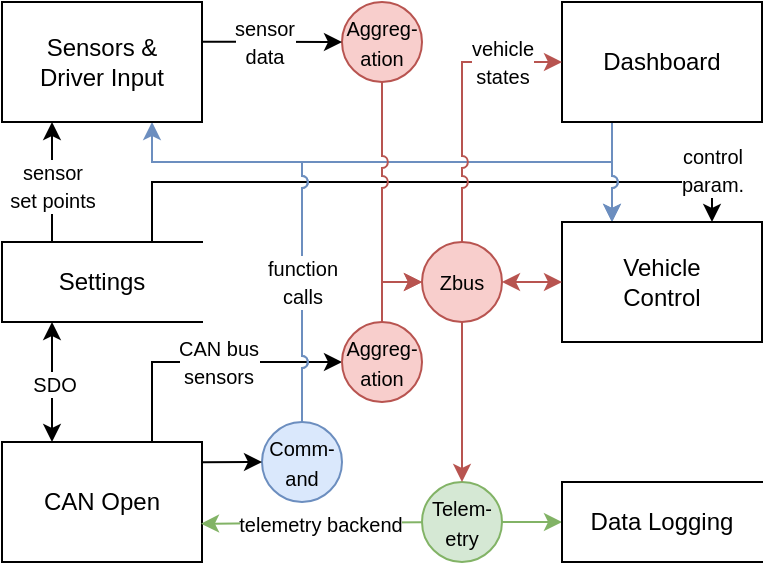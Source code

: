<mxfile version="27.0.2">
  <diagram id="Rl_fWZ2fQXVTbEYnMCtC" name="Page-1">
    <mxGraphModel dx="496" dy="344" grid="1" gridSize="10" guides="1" tooltips="1" connect="1" arrows="1" fold="1" page="1" pageScale="1" pageWidth="827" pageHeight="1169" background="#ffffff" math="0" shadow="0">
      <root>
        <mxCell id="0" />
        <mxCell id="1" parent="0" />
        <mxCell id="72" style="edgeStyle=orthogonalEdgeStyle;html=1;rounded=0;curved=0;exitX=0.75;exitY=0;exitDx=0;exitDy=0;entryX=0;entryY=0.5;entryDx=0;entryDy=0;jumpStyle=arc;" parent="1" source="36" target="64" edge="1">
          <mxGeometry relative="1" as="geometry" />
        </mxCell>
        <mxCell id="97" value="&lt;font style=&quot;font-size: 10px;&quot;&gt;CAN bus&lt;/font&gt;&lt;div&gt;&lt;font style=&quot;font-size: 10px;&quot;&gt;sensors&lt;/font&gt;&lt;/div&gt;" style="edgeLabel;html=1;align=center;verticalAlign=middle;resizable=0;points=[];" parent="72" vertex="1" connectable="0">
          <mxGeometry x="0.074" relative="1" as="geometry">
            <mxPoint as="offset" />
          </mxGeometry>
        </mxCell>
        <mxCell id="102" style="edgeStyle=orthogonalEdgeStyle;html=1;exitX=0.75;exitY=0;exitDx=0;exitDy=0;entryX=0.75;entryY=0;entryDx=0;entryDy=0;rounded=0;" parent="1" source="40" target="77" edge="1">
          <mxGeometry relative="1" as="geometry">
            <Array as="points">
              <mxPoint x="75" y="90" />
              <mxPoint x="355" y="90" />
            </Array>
          </mxGeometry>
        </mxCell>
        <mxCell id="YxsBZKdRODvC8cP0uKeL-106" value="&lt;div&gt;&lt;font style=&quot;font-size: 10px;&quot;&gt;control&lt;/font&gt;&lt;/div&gt;&lt;font style=&quot;font-size: 10px;&quot;&gt;param.&lt;/font&gt;" style="edgeLabel;html=1;align=center;verticalAlign=middle;resizable=0;points=[];" parent="102" vertex="1" connectable="0">
          <mxGeometry x="0.75" relative="1" as="geometry">
            <mxPoint x="21" y="-6" as="offset" />
          </mxGeometry>
        </mxCell>
        <mxCell id="79" style="edgeStyle=orthogonalEdgeStyle;html=1;exitX=0.5;exitY=0;exitDx=0;exitDy=0;entryX=0.75;entryY=1;entryDx=0;entryDy=0;rounded=0;curved=0;fillColor=#dae8fc;strokeColor=#6c8ebf;jumpStyle=arc;" parent="1" source="38" target="29" edge="1">
          <mxGeometry relative="1" as="geometry">
            <Array as="points">
              <mxPoint x="150" y="80" />
              <mxPoint x="75" y="80" />
            </Array>
          </mxGeometry>
        </mxCell>
        <mxCell id="83" style="edgeStyle=orthogonalEdgeStyle;html=1;exitX=0.5;exitY=0;exitDx=0;exitDy=0;entryX=0.25;entryY=0;entryDx=0;entryDy=0;rounded=0;fillColor=#dae8fc;strokeColor=#6c8ebf;jumpStyle=arc;" parent="1" source="38" target="77" edge="1">
          <mxGeometry relative="1" as="geometry">
            <Array as="points">
              <mxPoint x="150" y="80" />
              <mxPoint x="305" y="80" />
            </Array>
          </mxGeometry>
        </mxCell>
        <mxCell id="100" value="&lt;font style=&quot;font-size: 10px;&quot;&gt;function&lt;/font&gt;&lt;div&gt;&lt;font style=&quot;font-size: 10px;&quot;&gt;calls&lt;/font&gt;&lt;/div&gt;" style="edgeLabel;html=1;align=center;verticalAlign=middle;resizable=0;points=[];" parent="83" vertex="1" connectable="0">
          <mxGeometry x="-0.339" y="1" relative="1" as="geometry">
            <mxPoint x="1" y="34" as="offset" />
          </mxGeometry>
        </mxCell>
        <mxCell id="29" value="Sensors &amp;amp;&lt;div&gt;Driver Input&lt;/div&gt;" style="html=1;dashed=0;whiteSpace=wrap;" parent="1" vertex="1">
          <mxGeometry width="100" height="60" as="geometry" />
        </mxCell>
        <mxCell id="78" value="" style="edgeStyle=none;html=1;fillColor=#d5e8d4;strokeColor=#82b366;" parent="1" source="34" target="66" edge="1">
          <mxGeometry relative="1" as="geometry" />
        </mxCell>
        <mxCell id="34" value="&lt;font style=&quot;font-size: 10px;&quot;&gt;Telem-etry&lt;/font&gt;" style="shape=ellipse;html=1;dashed=0;whiteSpace=wrap;aspect=fixed;perimeter=ellipsePerimeter;fillColor=#d5e8d4;strokeColor=#82b366;" parent="1" vertex="1">
          <mxGeometry x="210" y="240" width="40" height="40" as="geometry" />
        </mxCell>
        <mxCell id="91" style="edgeStyle=orthogonalEdgeStyle;html=1;exitX=0.5;exitY=1;exitDx=0;exitDy=0;entryX=0;entryY=0.5;entryDx=0;entryDy=0;rounded=0;jumpStyle=arc;fillColor=#f8cecc;strokeColor=#b85450;" parent="1" source="35" target="88" edge="1">
          <mxGeometry relative="1" as="geometry" />
        </mxCell>
        <mxCell id="35" value="&lt;font style=&quot;font-size: 10px;&quot;&gt;Aggreg-ation&lt;/font&gt;" style="shape=ellipse;html=1;dashed=0;whiteSpace=wrap;aspect=fixed;perimeter=ellipsePerimeter;fillColor=#f8cecc;strokeColor=#b85450;" parent="1" vertex="1">
          <mxGeometry x="170" width="40" height="40" as="geometry" />
        </mxCell>
        <mxCell id="60" style="edgeStyle=none;html=1;exitX=0.25;exitY=0;exitDx=0;exitDy=0;entryX=0.25;entryY=1;entryDx=0;entryDy=0;startArrow=classic;startFill=1;" parent="1" source="36" target="40" edge="1">
          <mxGeometry relative="1" as="geometry" />
        </mxCell>
        <mxCell id="65" value="&lt;span style=&quot;font-size: 10px;&quot;&gt;SDO&lt;/span&gt;" style="edgeLabel;html=1;align=center;verticalAlign=middle;resizable=0;points=[];" parent="60" vertex="1" connectable="0">
          <mxGeometry x="-0.154" y="-1" relative="1" as="geometry">
            <mxPoint y="-4" as="offset" />
          </mxGeometry>
        </mxCell>
        <mxCell id="36" value="CAN Open" style="html=1;dashed=0;whiteSpace=wrap;" parent="1" vertex="1">
          <mxGeometry y="220" width="100" height="60" as="geometry" />
        </mxCell>
        <mxCell id="99" style="edgeStyle=none;html=1;exitX=0.25;exitY=1;exitDx=0;exitDy=0;entryX=0.25;entryY=0;entryDx=0;entryDy=0;fillColor=#dae8fc;strokeColor=#6c8ebf;jumpStyle=arc;" parent="1" source="37" target="77" edge="1">
          <mxGeometry relative="1" as="geometry" />
        </mxCell>
        <mxCell id="37" value="Dashboard" style="html=1;dashed=0;whiteSpace=wrap;" parent="1" vertex="1">
          <mxGeometry x="280" width="100" height="60" as="geometry" />
        </mxCell>
        <mxCell id="38" value="&lt;font style=&quot;font-size: 10px;&quot;&gt;Comm-&lt;/font&gt;&lt;div&gt;&lt;font style=&quot;font-size: 10px;&quot;&gt;and&lt;/font&gt;&lt;/div&gt;" style="shape=ellipse;html=1;dashed=0;whiteSpace=wrap;aspect=fixed;perimeter=ellipsePerimeter;fillColor=#dae8fc;strokeColor=#6c8ebf;" parent="1" vertex="1">
          <mxGeometry x="130" y="210" width="40" height="40" as="geometry" />
        </mxCell>
        <mxCell id="46" style="edgeStyle=orthogonalEdgeStyle;html=1;exitX=0.25;exitY=0;exitDx=0;exitDy=0;entryX=0.25;entryY=1;entryDx=0;entryDy=0;rounded=0;" parent="1" source="40" target="29" edge="1">
          <mxGeometry relative="1" as="geometry" />
        </mxCell>
        <mxCell id="YxsBZKdRODvC8cP0uKeL-107" value="&lt;font style=&quot;font-size: 10px;&quot;&gt;sensor&lt;/font&gt;&lt;div&gt;&lt;font style=&quot;font-size: 10px;&quot;&gt;set points&lt;/font&gt;&lt;/div&gt;" style="edgeLabel;html=1;align=center;verticalAlign=middle;resizable=0;points=[];" parent="46" vertex="1" connectable="0">
          <mxGeometry x="-0.064" relative="1" as="geometry">
            <mxPoint as="offset" />
          </mxGeometry>
        </mxCell>
        <mxCell id="40" value="Settings" style="html=1;dashed=0;whiteSpace=wrap;shape=partialRectangle;right=0;" parent="1" vertex="1">
          <mxGeometry y="120" width="100" height="40" as="geometry" />
        </mxCell>
        <mxCell id="90" style="edgeStyle=orthogonalEdgeStyle;html=1;exitX=0.5;exitY=0;exitDx=0;exitDy=0;entryX=0;entryY=0.5;entryDx=0;entryDy=0;rounded=0;curved=0;jumpStyle=arc;fillColor=#f8cecc;strokeColor=#b85450;" parent="1" source="64" target="88" edge="1">
          <mxGeometry relative="1" as="geometry" />
        </mxCell>
        <mxCell id="64" value="&lt;font style=&quot;font-size: 10px;&quot;&gt;Aggreg-ation&lt;/font&gt;" style="shape=ellipse;html=1;dashed=0;whiteSpace=wrap;aspect=fixed;perimeter=ellipsePerimeter;fillColor=#f8cecc;strokeColor=#b85450;labelBorderColor=none;" parent="1" vertex="1">
          <mxGeometry x="170" y="160" width="40" height="40" as="geometry" />
        </mxCell>
        <mxCell id="66" value="Data Logging" style="html=1;dashed=0;whiteSpace=wrap;shape=partialRectangle;right=0;" parent="1" vertex="1">
          <mxGeometry x="280" y="240" width="100" height="40" as="geometry" />
        </mxCell>
        <mxCell id="68" style="edgeStyle=none;html=1;entryX=0.995;entryY=0.681;entryDx=0;entryDy=0;entryPerimeter=0;fillColor=#d5e8d4;strokeColor=#82b366;" parent="1" source="34" target="36" edge="1">
          <mxGeometry relative="1" as="geometry" />
        </mxCell>
        <mxCell id="101" value="&lt;font style=&quot;font-size: 10px;&quot;&gt;telemetry backend&lt;/font&gt;" style="edgeLabel;html=1;align=center;verticalAlign=middle;resizable=0;points=[];" parent="68" vertex="1" connectable="0">
          <mxGeometry x="-0.081" relative="1" as="geometry">
            <mxPoint as="offset" />
          </mxGeometry>
        </mxCell>
        <mxCell id="71" style="edgeStyle=none;html=1;exitX=1;exitY=0.168;exitDx=0;exitDy=0;entryX=0;entryY=0.5;entryDx=0;entryDy=0;exitPerimeter=0;" parent="1" source="36" target="38" edge="1">
          <mxGeometry relative="1" as="geometry" />
        </mxCell>
        <mxCell id="76" style="edgeStyle=none;html=1;exitX=1;exitY=0.331;exitDx=0;exitDy=0;entryX=0;entryY=0.5;entryDx=0;entryDy=0;exitPerimeter=0;" parent="1" source="29" target="35" edge="1">
          <mxGeometry relative="1" as="geometry" />
        </mxCell>
        <mxCell id="103" value="&lt;font style=&quot;font-size: 10px;&quot;&gt;sensor&lt;/font&gt;&lt;div&gt;&lt;font style=&quot;font-size: 10px;&quot;&gt;data&lt;/font&gt;&lt;/div&gt;" style="edgeLabel;html=1;align=center;verticalAlign=middle;resizable=0;points=[];" parent="76" vertex="1" connectable="0">
          <mxGeometry x="-0.214" y="-1" relative="1" as="geometry">
            <mxPoint x="3" y="-1" as="offset" />
          </mxGeometry>
        </mxCell>
        <mxCell id="77" value="Vehicle&lt;div&gt;Control&lt;/div&gt;" style="html=1;dashed=0;whiteSpace=wrap;" parent="1" vertex="1">
          <mxGeometry x="280" y="110" width="100" height="60" as="geometry" />
        </mxCell>
        <mxCell id="89" value="" style="edgeStyle=none;html=1;fillColor=#f8cecc;strokeColor=#b85450;" parent="1" source="88" target="34" edge="1">
          <mxGeometry relative="1" as="geometry" />
        </mxCell>
        <mxCell id="92" value="" style="edgeStyle=none;html=1;startArrow=classic;startFill=1;fillColor=#f8cecc;strokeColor=#b85450;" parent="1" source="88" target="77" edge="1">
          <mxGeometry relative="1" as="geometry" />
        </mxCell>
        <mxCell id="93" style="edgeStyle=orthogonalEdgeStyle;html=1;exitX=0.5;exitY=0;exitDx=0;exitDy=0;entryX=0;entryY=0.5;entryDx=0;entryDy=0;rounded=0;jumpStyle=arc;fillColor=#f8cecc;strokeColor=#b85450;" parent="1" source="88" target="37" edge="1">
          <mxGeometry relative="1" as="geometry" />
        </mxCell>
        <mxCell id="YxsBZKdRODvC8cP0uKeL-109" value="&lt;font style=&quot;font-size: 10px;&quot;&gt;vehicle&lt;/font&gt;&lt;div&gt;&lt;font style=&quot;font-size: 10px;&quot;&gt;states&lt;/font&gt;&lt;/div&gt;" style="edgeLabel;html=1;align=center;verticalAlign=middle;resizable=0;points=[];" parent="93" vertex="1" connectable="0">
          <mxGeometry x="0.817" y="-1" relative="1" as="geometry">
            <mxPoint x="-17" y="-1" as="offset" />
          </mxGeometry>
        </mxCell>
        <mxCell id="88" value="&lt;font style=&quot;font-size: 10px;&quot;&gt;Zbus&lt;/font&gt;" style="shape=ellipse;html=1;dashed=0;whiteSpace=wrap;aspect=fixed;perimeter=ellipsePerimeter;fillColor=#f8cecc;strokeColor=#b85450;" parent="1" vertex="1">
          <mxGeometry x="210" y="120" width="40" height="40" as="geometry" />
        </mxCell>
      </root>
    </mxGraphModel>
  </diagram>
</mxfile>
